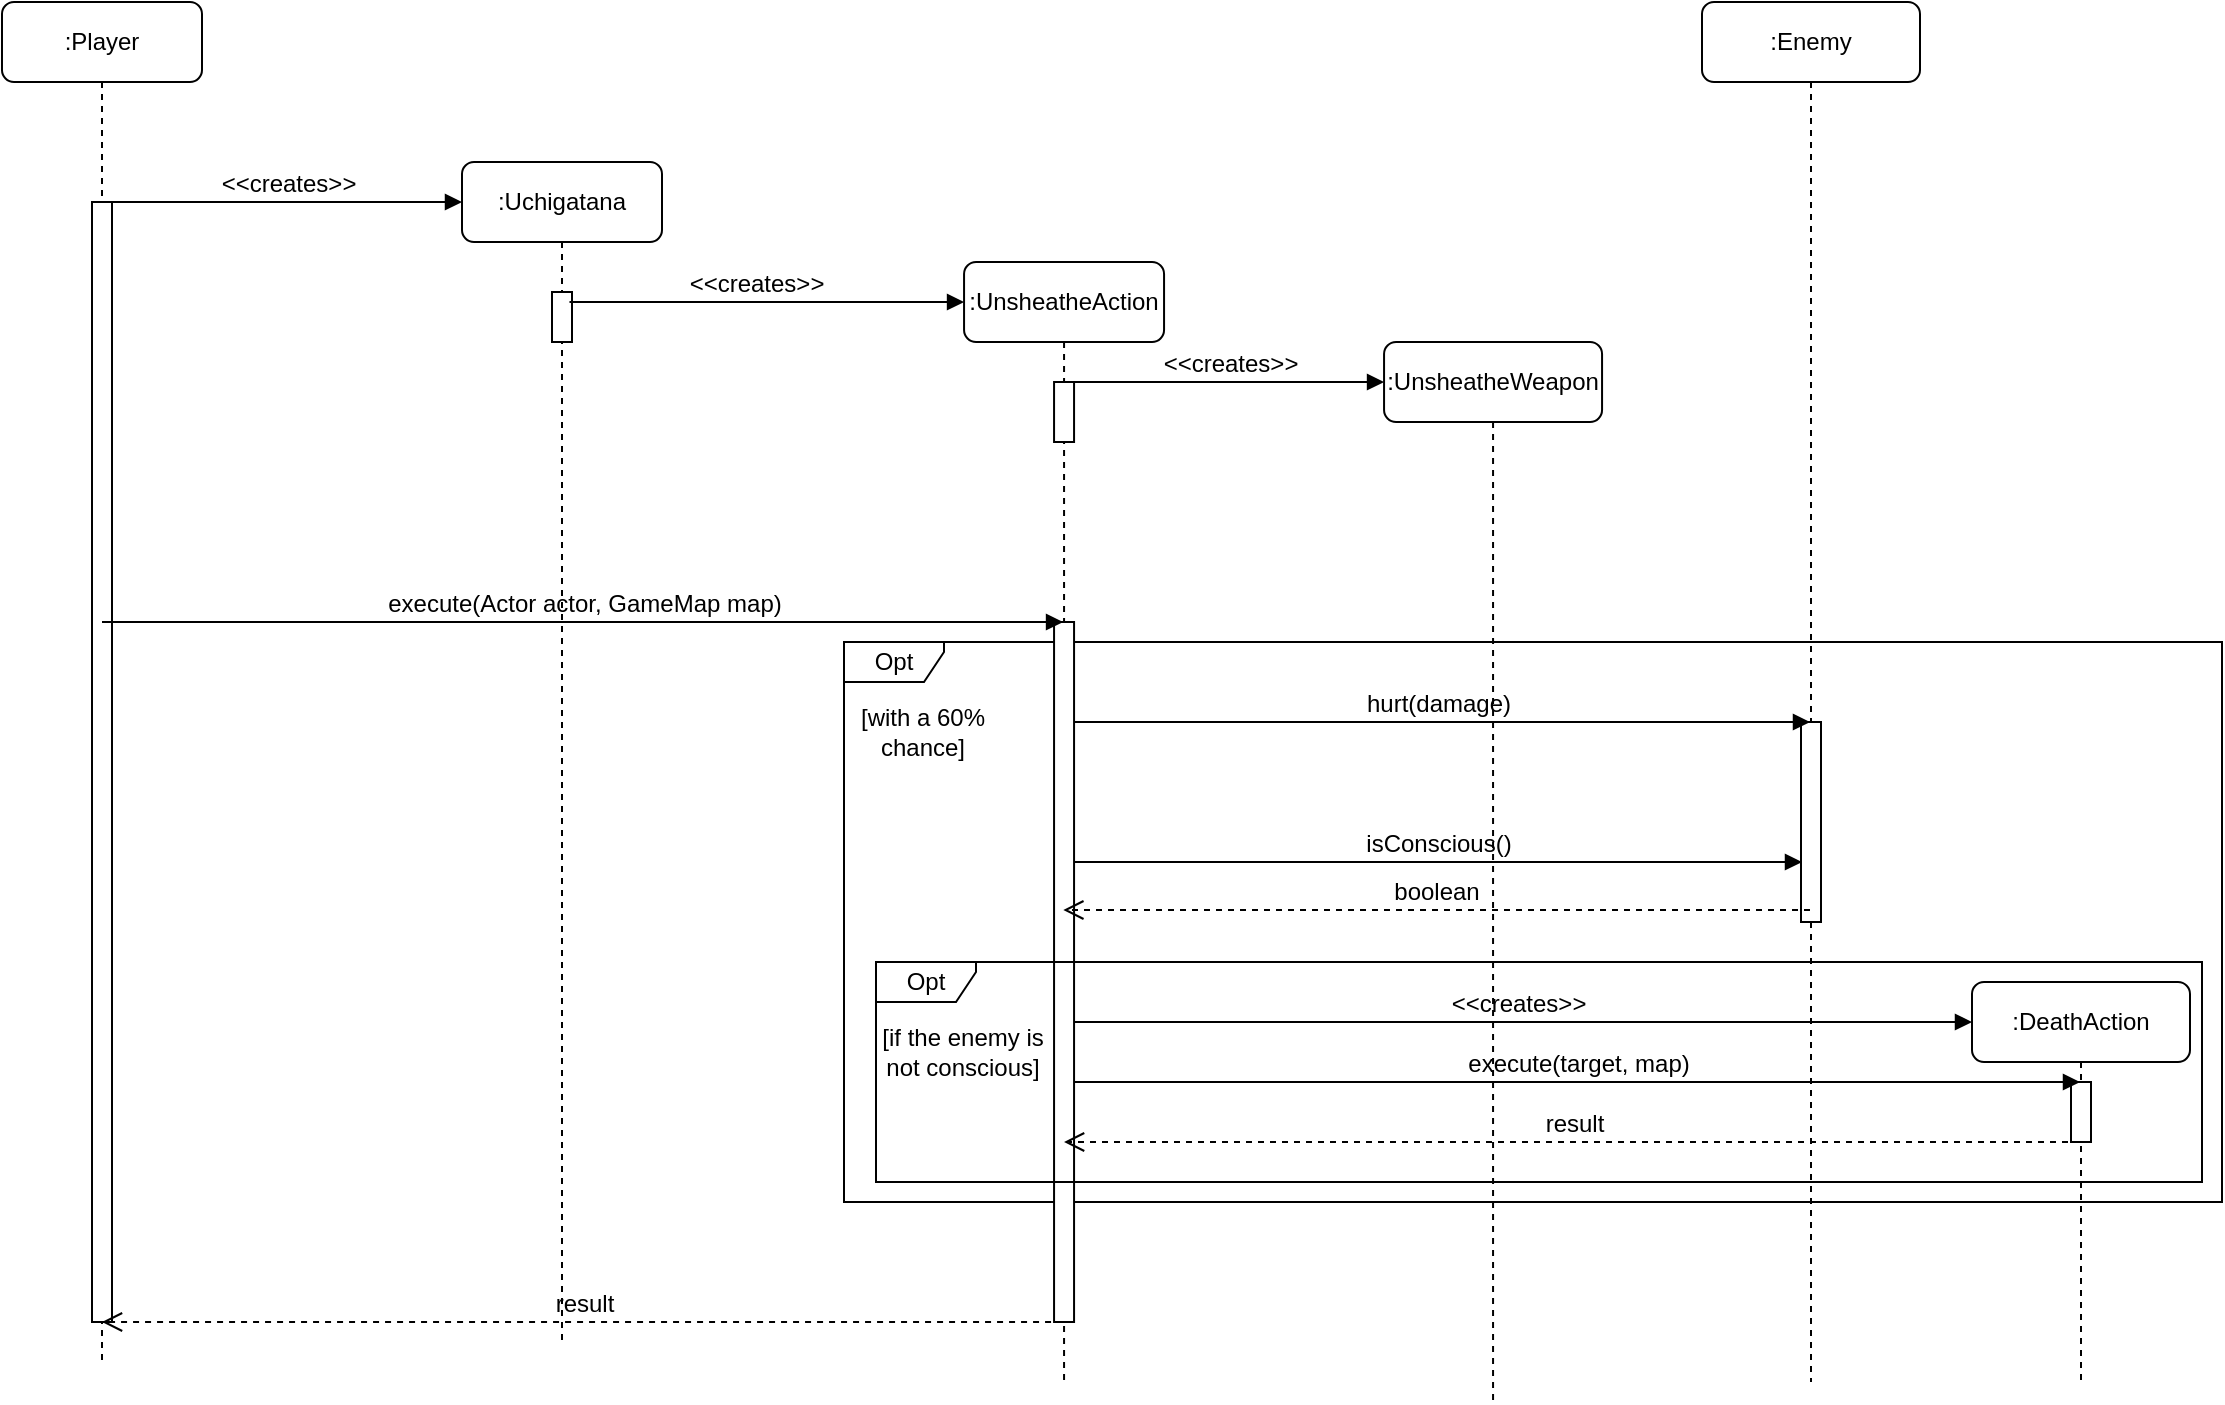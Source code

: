 <mxfile version="21.2.4" type="device">
  <diagram name="Page-1" id="0fy3aKQkxQfFOcMbDkes">
    <mxGraphModel dx="1247" dy="690" grid="1" gridSize="10" guides="1" tooltips="1" connect="1" arrows="1" fold="1" page="1" pageScale="1" pageWidth="850" pageHeight="1100" math="0" shadow="0">
      <root>
        <mxCell id="0" />
        <mxCell id="1" parent="0" />
        <mxCell id="Mxblclcmyq-MSdtDPfNW-46" value="&amp;lt;&amp;lt;creates&amp;gt;&amp;gt;" style="html=1;verticalAlign=bottom;endArrow=block;labelBackgroundColor=none;fontFamily=Helvetica;fontSize=12;edgeStyle=elbowEdgeStyle;elbow=vertical;" edge="1" parent="1" source="Mxblclcmyq-MSdtDPfNW-3">
          <mxGeometry x="0.001" relative="1" as="geometry">
            <mxPoint x="930" y="590" as="sourcePoint" />
            <mxPoint as="offset" />
            <mxPoint x="1085" y="590" as="targetPoint" />
            <Array as="points">
              <mxPoint x="965" y="590" />
              <mxPoint x="1045" y="600" />
            </Array>
          </mxGeometry>
        </mxCell>
        <mxCell id="Mxblclcmyq-MSdtDPfNW-1" value=":Uchigatana" style="shape=umlLifeline;perimeter=lifelinePerimeter;whiteSpace=wrap;html=1;container=1;collapsible=0;recursiveResize=0;outlineConnect=0;rounded=1;shadow=0;comic=0;labelBackgroundColor=none;strokeWidth=1;fontFamily=Helvetica;fontSize=12;align=center;size=40;" vertex="1" parent="1">
          <mxGeometry x="330" y="160" width="100" height="590" as="geometry" />
        </mxCell>
        <mxCell id="Mxblclcmyq-MSdtDPfNW-2" value="" style="html=1;points=[];perimeter=orthogonalPerimeter;rounded=0;shadow=0;comic=0;labelBackgroundColor=none;strokeWidth=1;fontFamily=Helvetica;fontSize=12;align=center;" vertex="1" parent="Mxblclcmyq-MSdtDPfNW-1">
          <mxGeometry x="45" y="65" width="10" height="25" as="geometry" />
        </mxCell>
        <mxCell id="Mxblclcmyq-MSdtDPfNW-3" value=":UnsheatheAction" style="shape=umlLifeline;perimeter=lifelinePerimeter;whiteSpace=wrap;html=1;container=1;collapsible=0;recursiveResize=0;outlineConnect=0;rounded=1;shadow=0;comic=0;labelBackgroundColor=none;strokeWidth=1;fontFamily=Helvetica;fontSize=12;align=center;" vertex="1" parent="1">
          <mxGeometry x="581.03" y="210" width="100" height="560" as="geometry" />
        </mxCell>
        <mxCell id="Mxblclcmyq-MSdtDPfNW-4" value="" style="html=1;points=[];perimeter=orthogonalPerimeter;rounded=0;shadow=0;comic=0;labelBackgroundColor=none;strokeWidth=1;fontFamily=Helvetica;fontSize=12;align=center;" vertex="1" parent="Mxblclcmyq-MSdtDPfNW-3">
          <mxGeometry x="45" y="60" width="10" height="30" as="geometry" />
        </mxCell>
        <mxCell id="Mxblclcmyq-MSdtDPfNW-36" value="&amp;lt;&amp;lt;creates&amp;gt;&amp;gt;" style="html=1;verticalAlign=bottom;endArrow=block;labelBackgroundColor=none;fontFamily=Helvetica;fontSize=12;edgeStyle=elbowEdgeStyle;elbow=vertical;" edge="1" parent="Mxblclcmyq-MSdtDPfNW-3">
          <mxGeometry x="0.001" relative="1" as="geometry">
            <mxPoint x="55" y="60" as="sourcePoint" />
            <mxPoint as="offset" />
            <mxPoint x="210" y="60" as="targetPoint" />
            <Array as="points">
              <mxPoint x="90" y="60" />
              <mxPoint x="170" y="70" />
            </Array>
          </mxGeometry>
        </mxCell>
        <mxCell id="Mxblclcmyq-MSdtDPfNW-5" value=":Player" style="shape=umlLifeline;perimeter=lifelinePerimeter;whiteSpace=wrap;html=1;container=1;collapsible=0;recursiveResize=0;outlineConnect=0;rounded=1;shadow=0;comic=0;labelBackgroundColor=none;strokeWidth=1;fontFamily=Helvetica;fontSize=12;align=center;" vertex="1" parent="1">
          <mxGeometry x="100" y="80" width="100" height="680" as="geometry" />
        </mxCell>
        <mxCell id="Mxblclcmyq-MSdtDPfNW-6" value="" style="html=1;points=[];perimeter=orthogonalPerimeter;rounded=0;shadow=0;comic=0;labelBackgroundColor=none;strokeWidth=1;fontFamily=Helvetica;fontSize=12;align=center;" vertex="1" parent="Mxblclcmyq-MSdtDPfNW-5">
          <mxGeometry x="45" y="100" width="10" height="560" as="geometry" />
        </mxCell>
        <mxCell id="Mxblclcmyq-MSdtDPfNW-7" value="&amp;lt;&amp;lt;creates&amp;gt;&amp;gt;" style="html=1;verticalAlign=bottom;endArrow=block;labelBackgroundColor=none;fontFamily=Helvetica;fontSize=12;edgeStyle=elbowEdgeStyle;elbow=vertical;" edge="1" parent="1" source="Mxblclcmyq-MSdtDPfNW-6">
          <mxGeometry x="0.001" relative="1" as="geometry">
            <mxPoint x="220" y="190" as="sourcePoint" />
            <mxPoint as="offset" />
            <mxPoint x="330" y="180" as="targetPoint" />
            <Array as="points">
              <mxPoint x="330" y="180" />
            </Array>
          </mxGeometry>
        </mxCell>
        <mxCell id="Mxblclcmyq-MSdtDPfNW-24" value=":UnsheatheWeapon" style="shape=umlLifeline;perimeter=lifelinePerimeter;whiteSpace=wrap;html=1;container=1;collapsible=0;recursiveResize=0;outlineConnect=0;rounded=1;shadow=0;comic=0;labelBackgroundColor=none;strokeWidth=1;fontFamily=Helvetica;fontSize=12;align=center;" vertex="1" parent="1">
          <mxGeometry x="791.03" y="250" width="109" height="530" as="geometry" />
        </mxCell>
        <mxCell id="Mxblclcmyq-MSdtDPfNW-28" value="Opt" style="shape=umlFrame;whiteSpace=wrap;html=1;pointerEvents=0;width=50;height=20;fontFamily=Helvetica;" vertex="1" parent="1">
          <mxGeometry x="521" y="400" width="689" height="280" as="geometry" />
        </mxCell>
        <mxCell id="Mxblclcmyq-MSdtDPfNW-29" value="&lt;div&gt;[with a 60% &lt;br&gt;&lt;/div&gt;&lt;div&gt;chance]&lt;/div&gt;" style="text;html=1;align=center;verticalAlign=middle;resizable=0;points=[];autosize=1;strokeColor=none;fillColor=none;fontFamily=Helvetica;" vertex="1" parent="1">
          <mxGeometry x="515" y="425" width="90" height="40" as="geometry" />
        </mxCell>
        <mxCell id="Mxblclcmyq-MSdtDPfNW-30" value="result" style="html=1;verticalAlign=bottom;endArrow=open;dashed=1;endSize=8;labelBackgroundColor=none;fontFamily=Helvetica;fontSize=12;elbow=vertical;edgeStyle=elbowEdgeStyle;" edge="1" parent="1" source="Mxblclcmyq-MSdtDPfNW-3" target="Mxblclcmyq-MSdtDPfNW-5">
          <mxGeometry x="-0.001" relative="1" as="geometry">
            <mxPoint x="155" y="770" as="targetPoint" />
            <Array as="points">
              <mxPoint x="470" y="740" />
            </Array>
            <mxPoint x="440" y="770" as="sourcePoint" />
            <mxPoint as="offset" />
          </mxGeometry>
        </mxCell>
        <mxCell id="Mxblclcmyq-MSdtDPfNW-35" value="&amp;lt;&amp;lt;creates&amp;gt;&amp;gt;" style="html=1;verticalAlign=bottom;endArrow=block;labelBackgroundColor=none;fontFamily=Helvetica;fontSize=12;edgeStyle=elbowEdgeStyle;elbow=vertical;" edge="1" parent="1">
          <mxGeometry x="0.001" relative="1" as="geometry">
            <mxPoint x="390" y="230" as="sourcePoint" />
            <mxPoint as="offset" />
            <mxPoint x="581.03" y="230" as="targetPoint" />
            <Array as="points">
              <mxPoint x="381.03" y="230" />
              <mxPoint x="511.03" y="190" />
            </Array>
          </mxGeometry>
        </mxCell>
        <mxCell id="Mxblclcmyq-MSdtDPfNW-39" value=":Enemy" style="shape=umlLifeline;perimeter=lifelinePerimeter;whiteSpace=wrap;html=1;container=1;collapsible=0;recursiveResize=0;outlineConnect=0;rounded=1;shadow=0;comic=0;labelBackgroundColor=none;strokeWidth=1;fontFamily=Helvetica;fontSize=12;align=center;" vertex="1" parent="1">
          <mxGeometry x="950" y="80" width="109" height="690" as="geometry" />
        </mxCell>
        <mxCell id="Mxblclcmyq-MSdtDPfNW-40" value="" style="html=1;points=[];perimeter=orthogonalPerimeter;rounded=0;shadow=0;comic=0;labelBackgroundColor=none;strokeWidth=1;fontFamily=Helvetica;fontSize=12;align=center;" vertex="1" parent="Mxblclcmyq-MSdtDPfNW-39">
          <mxGeometry x="49.5" y="360" width="10" height="100" as="geometry" />
        </mxCell>
        <mxCell id="Mxblclcmyq-MSdtDPfNW-41" value="hurt(damage)" style="html=1;verticalAlign=bottom;endArrow=block;labelBackgroundColor=none;fontFamily=Helvetica;fontSize=12;rounded=0;edgeStyle=elbowEdgeStyle;elbow=vertical;" edge="1" parent="1" source="Mxblclcmyq-MSdtDPfNW-3" target="Mxblclcmyq-MSdtDPfNW-39">
          <mxGeometry relative="1" as="geometry">
            <mxPoint x="633" y="449.57" as="sourcePoint" />
            <mxPoint x="1114" y="449.57" as="targetPoint" />
            <mxPoint as="offset" />
            <Array as="points">
              <mxPoint x="690" y="440" />
              <mxPoint x="830" y="430" />
              <mxPoint x="933" y="559.57" />
            </Array>
          </mxGeometry>
        </mxCell>
        <mxCell id="Mxblclcmyq-MSdtDPfNW-42" value="" style="html=1;points=[];perimeter=orthogonalPerimeter;rounded=0;shadow=0;comic=0;labelBackgroundColor=none;strokeWidth=1;fontFamily=Helvetica;fontSize=12;align=center;" vertex="1" parent="1">
          <mxGeometry x="626.03" y="390" width="10" height="350" as="geometry" />
        </mxCell>
        <mxCell id="Mxblclcmyq-MSdtDPfNW-26" value="execute(Actor actor, GameMap map)" style="html=1;verticalAlign=bottom;endArrow=block;labelBackgroundColor=none;fontFamily=Helvetica;fontSize=12;rounded=0;edgeStyle=elbowEdgeStyle;elbow=vertical;" edge="1" parent="1" target="Mxblclcmyq-MSdtDPfNW-3" source="Mxblclcmyq-MSdtDPfNW-5">
          <mxGeometry relative="1" as="geometry">
            <mxPoint x="453.5" y="650" as="sourcePoint" />
            <mxPoint x="680" y="550" as="targetPoint" />
            <mxPoint as="offset" />
            <Array as="points">
              <mxPoint x="510" y="390" />
              <mxPoint x="450" y="500" />
            </Array>
          </mxGeometry>
        </mxCell>
        <mxCell id="Mxblclcmyq-MSdtDPfNW-43" value="isConscious()" style="html=1;verticalAlign=bottom;endArrow=block;labelBackgroundColor=none;fontFamily=Helvetica;fontSize=12;rounded=0;edgeStyle=elbowEdgeStyle;elbow=vertical;" edge="1" parent="1">
          <mxGeometry relative="1" as="geometry">
            <mxPoint x="636.03" y="510" as="sourcePoint" />
            <mxPoint x="1000" y="510" as="targetPoint" />
            <mxPoint as="offset" />
            <Array as="points">
              <mxPoint x="695.03" y="510" />
              <mxPoint x="835.03" y="500" />
              <mxPoint x="938.03" y="629.57" />
            </Array>
          </mxGeometry>
        </mxCell>
        <mxCell id="Mxblclcmyq-MSdtDPfNW-44" value="Opt" style="shape=umlFrame;whiteSpace=wrap;html=1;pointerEvents=0;width=50;height=20;fontFamily=Helvetica;" vertex="1" parent="1">
          <mxGeometry x="537" y="560" width="663" height="110" as="geometry" />
        </mxCell>
        <mxCell id="Mxblclcmyq-MSdtDPfNW-45" value="&lt;div&gt;[if the enemy is &lt;br&gt;&lt;/div&gt;&lt;div&gt;not conscious]&lt;/div&gt;" style="text;html=1;align=center;verticalAlign=middle;resizable=0;points=[];autosize=1;strokeColor=none;fillColor=none;fontFamily=Helvetica;" vertex="1" parent="1">
          <mxGeometry x="530" y="585" width="100" height="40" as="geometry" />
        </mxCell>
        <mxCell id="Mxblclcmyq-MSdtDPfNW-47" value=":DeathAction" style="shape=umlLifeline;perimeter=lifelinePerimeter;whiteSpace=wrap;html=1;container=1;collapsible=0;recursiveResize=0;outlineConnect=0;rounded=1;shadow=0;comic=0;labelBackgroundColor=none;strokeWidth=1;fontFamily=Helvetica;fontSize=12;align=center;" vertex="1" parent="1">
          <mxGeometry x="1085" y="570" width="109" height="200" as="geometry" />
        </mxCell>
        <mxCell id="Mxblclcmyq-MSdtDPfNW-49" value="" style="html=1;points=[];perimeter=orthogonalPerimeter;rounded=0;shadow=0;comic=0;labelBackgroundColor=none;strokeWidth=1;fontFamily=Helvetica;fontSize=12;align=center;" vertex="1" parent="Mxblclcmyq-MSdtDPfNW-47">
          <mxGeometry x="49.5" y="50" width="10" height="30" as="geometry" />
        </mxCell>
        <mxCell id="Mxblclcmyq-MSdtDPfNW-48" value="execute(target, map)" style="html=1;verticalAlign=bottom;endArrow=block;labelBackgroundColor=none;fontFamily=Helvetica;fontSize=12;edgeStyle=elbowEdgeStyle;elbow=vertical;" edge="1" parent="1" target="Mxblclcmyq-MSdtDPfNW-47">
          <mxGeometry x="0.001" relative="1" as="geometry">
            <mxPoint x="636.03" y="620" as="sourcePoint" />
            <mxPoint as="offset" />
            <mxPoint x="1090.03" y="620" as="targetPoint" />
            <Array as="points">
              <mxPoint x="970.03" y="620" />
              <mxPoint x="1050.03" y="630" />
            </Array>
          </mxGeometry>
        </mxCell>
        <mxCell id="Mxblclcmyq-MSdtDPfNW-50" value="result" style="html=1;verticalAlign=bottom;endArrow=open;dashed=1;endSize=8;labelBackgroundColor=none;fontFamily=Helvetica;fontSize=12;elbow=vertical;edgeStyle=elbowEdgeStyle;" edge="1" parent="1" source="Mxblclcmyq-MSdtDPfNW-47" target="Mxblclcmyq-MSdtDPfNW-3">
          <mxGeometry x="-0.001" relative="1" as="geometry">
            <mxPoint x="160" y="750" as="targetPoint" />
            <Array as="points">
              <mxPoint x="920" y="650" />
            </Array>
            <mxPoint x="641" y="750" as="sourcePoint" />
            <mxPoint as="offset" />
          </mxGeometry>
        </mxCell>
        <mxCell id="Mxblclcmyq-MSdtDPfNW-52" value="boolean" style="html=1;verticalAlign=bottom;endArrow=open;dashed=1;endSize=8;labelBackgroundColor=none;fontFamily=Helvetica;fontSize=12;elbow=vertical;edgeStyle=elbowEdgeStyle;" edge="1" parent="1">
          <mxGeometry x="0.002" relative="1" as="geometry">
            <mxPoint x="630.66" y="534" as="targetPoint" />
            <Array as="points">
              <mxPoint x="910" y="534" />
              <mxPoint x="1000" y="544" />
              <mxPoint x="930" y="674" />
            </Array>
            <mxPoint x="1004.0" y="534" as="sourcePoint" />
            <mxPoint as="offset" />
          </mxGeometry>
        </mxCell>
      </root>
    </mxGraphModel>
  </diagram>
</mxfile>
